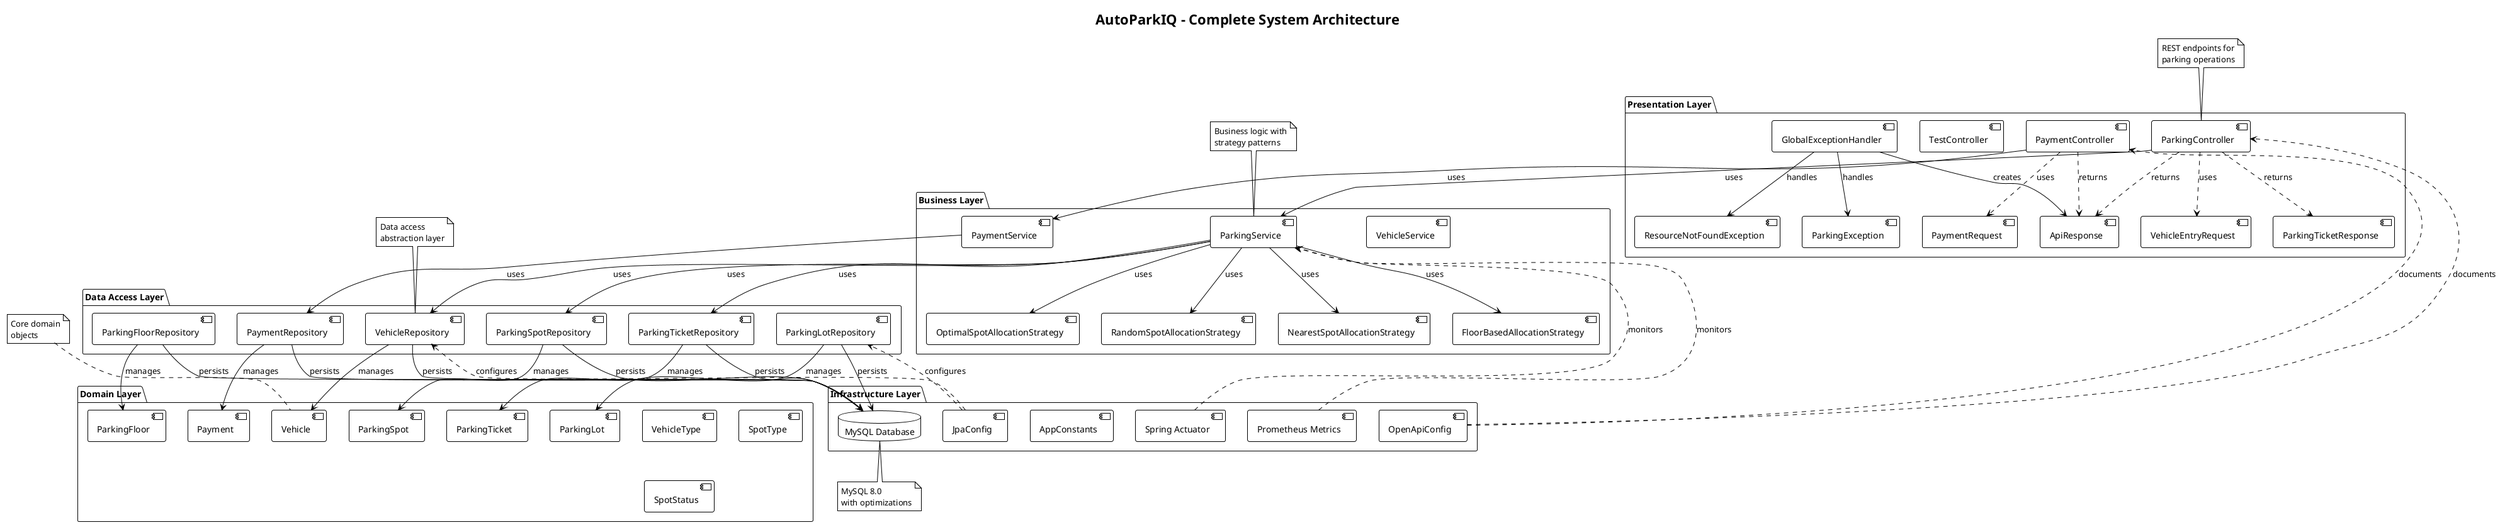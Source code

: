 @startuml AutoParkIQ_Complete_System

!theme plain
title AutoParkIQ - Complete System Architecture

package "Presentation Layer" {
    component [ParkingController] as PC
    component [PaymentController] as PayC
    component [TestController] as TC
    
    component [VehicleEntryRequest] as VER
    component [PaymentRequest] as PR
    component [ParkingTicketResponse] as PTR
    component [ApiResponse] as AR
    
    component [GlobalExceptionHandler] as GEH
    component [ParkingException] as PE
    component [ResourceNotFoundException] as RNFE
}

package "Business Layer" {
    component [VehicleService] as VS
    component [ParkingService] as PS
    component [PaymentService] as PayS
    
    component [NearestSpotAllocationStrategy] as NSAS
    component [OptimalSpotAllocationStrategy] as OSAS
    component [RandomSpotAllocationStrategy] as RSAS
    component [FloorBasedAllocationStrategy] as FBAS
}

package "Data Access Layer" {
    component [VehicleRepository] as VR
    component [ParkingLotRepository] as PLR
    component [ParkingFloorRepository] as PFR
    component [ParkingSpotRepository] as PSR
    component [ParkingTicketRepository] as PTkR
    component [PaymentRepository] as PayR
}

package "Domain Layer" {
    component [Vehicle] as V
    component [ParkingLot] as PL
    component [ParkingFloor] as PF
    component [ParkingSpot] as PSp
    component [ParkingTicket] as PT
    component [Payment] as Pay
    
    component [VehicleType] as VT
    component [SpotType] as ST
    component [SpotStatus] as SS
}

package "Infrastructure Layer" {
    database "MySQL Database" as DB
    component [JpaConfig] as JPA
    component [OpenApiConfig] as OAC
    component [AppConstants] as AC
    component [Spring Actuator] as SA
    component [Prometheus Metrics] as PM
}

' Layer relationships
PC --> PS : uses
PayC --> PayS : uses
PS --> VR : uses
PS --> PSR : uses
PS --> PTkR : uses
PayS --> PayR : uses

PS --> NSAS : uses
PS --> OSAS : uses
PS --> RSAS : uses
PS --> FBAS : uses

VR --> V : manages
PLR --> PL : manages
PFR --> PF : manages
PSR --> PSp : manages
PTkR --> PT : manages
PayR --> Pay : manages

VR --> DB : persists
PLR --> DB : persists
PFR --> DB : persists
PSR --> DB : persists
PTkR --> DB : persists
PayR --> DB : persists

PC ..> VER : uses
PC ..> PTR : returns
PayC ..> PR : uses
PC ..> AR : returns
PayC ..> AR : returns

GEH --> PE : handles
GEH --> RNFE : handles
GEH --> AR : creates

JPA ..> VR : configures
JPA ..> PLR : configures
OAC ..> PC : documents
OAC ..> PayC : documents

SA ..> PS : monitors
PM ..> PS : monitors

note top of PC : REST endpoints for\nparking operations
note top of PS : Business logic with\nstrategy patterns
note top of VR : Data access\nabstraction layer
note top of V : Core domain\nobjects
note bottom of DB : MySQL 8.0\nwith optimizations

@enduml

@enduml